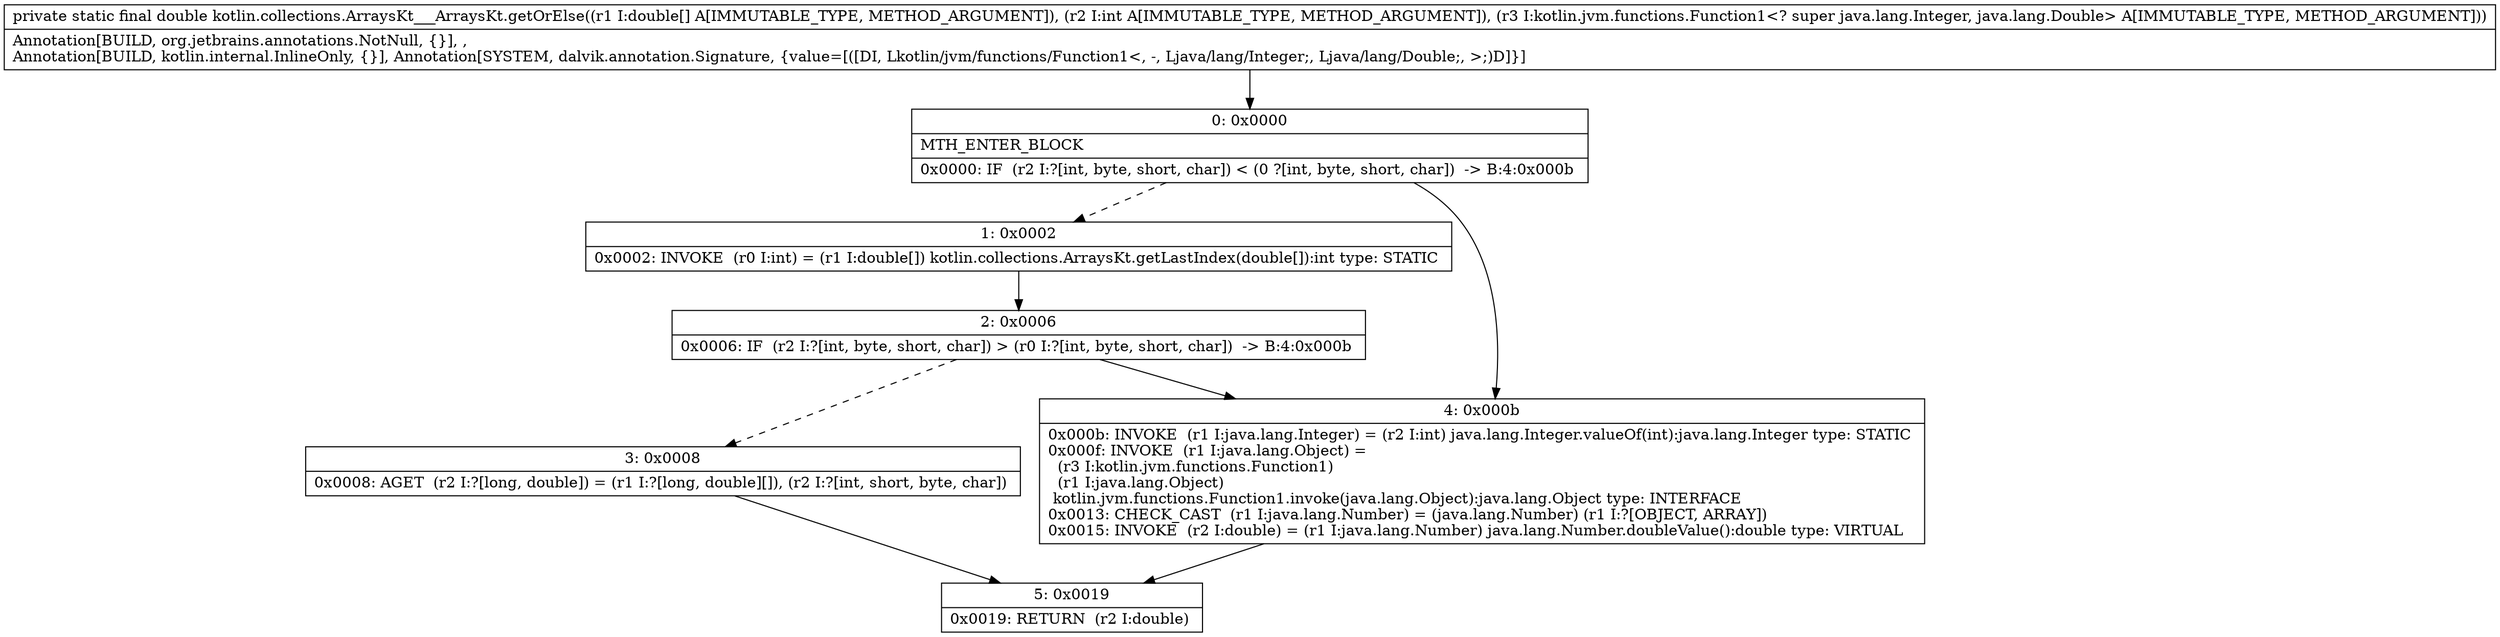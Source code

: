 digraph "CFG forkotlin.collections.ArraysKt___ArraysKt.getOrElse([DILkotlin\/jvm\/functions\/Function1;)D" {
Node_0 [shape=record,label="{0\:\ 0x0000|MTH_ENTER_BLOCK\l|0x0000: IF  (r2 I:?[int, byte, short, char]) \< (0 ?[int, byte, short, char])  \-\> B:4:0x000b \l}"];
Node_1 [shape=record,label="{1\:\ 0x0002|0x0002: INVOKE  (r0 I:int) = (r1 I:double[]) kotlin.collections.ArraysKt.getLastIndex(double[]):int type: STATIC \l}"];
Node_2 [shape=record,label="{2\:\ 0x0006|0x0006: IF  (r2 I:?[int, byte, short, char]) \> (r0 I:?[int, byte, short, char])  \-\> B:4:0x000b \l}"];
Node_3 [shape=record,label="{3\:\ 0x0008|0x0008: AGET  (r2 I:?[long, double]) = (r1 I:?[long, double][]), (r2 I:?[int, short, byte, char]) \l}"];
Node_4 [shape=record,label="{4\:\ 0x000b|0x000b: INVOKE  (r1 I:java.lang.Integer) = (r2 I:int) java.lang.Integer.valueOf(int):java.lang.Integer type: STATIC \l0x000f: INVOKE  (r1 I:java.lang.Object) = \l  (r3 I:kotlin.jvm.functions.Function1)\l  (r1 I:java.lang.Object)\l kotlin.jvm.functions.Function1.invoke(java.lang.Object):java.lang.Object type: INTERFACE \l0x0013: CHECK_CAST  (r1 I:java.lang.Number) = (java.lang.Number) (r1 I:?[OBJECT, ARRAY]) \l0x0015: INVOKE  (r2 I:double) = (r1 I:java.lang.Number) java.lang.Number.doubleValue():double type: VIRTUAL \l}"];
Node_5 [shape=record,label="{5\:\ 0x0019|0x0019: RETURN  (r2 I:double) \l}"];
MethodNode[shape=record,label="{private static final double kotlin.collections.ArraysKt___ArraysKt.getOrElse((r1 I:double[] A[IMMUTABLE_TYPE, METHOD_ARGUMENT]), (r2 I:int A[IMMUTABLE_TYPE, METHOD_ARGUMENT]), (r3 I:kotlin.jvm.functions.Function1\<? super java.lang.Integer, java.lang.Double\> A[IMMUTABLE_TYPE, METHOD_ARGUMENT]))  | Annotation[BUILD, org.jetbrains.annotations.NotNull, \{\}], , \lAnnotation[BUILD, kotlin.internal.InlineOnly, \{\}], Annotation[SYSTEM, dalvik.annotation.Signature, \{value=[([DI, Lkotlin\/jvm\/functions\/Function1\<, \-, Ljava\/lang\/Integer;, Ljava\/lang\/Double;, \>;)D]\}]\l}"];
MethodNode -> Node_0;
Node_0 -> Node_1[style=dashed];
Node_0 -> Node_4;
Node_1 -> Node_2;
Node_2 -> Node_3[style=dashed];
Node_2 -> Node_4;
Node_3 -> Node_5;
Node_4 -> Node_5;
}

